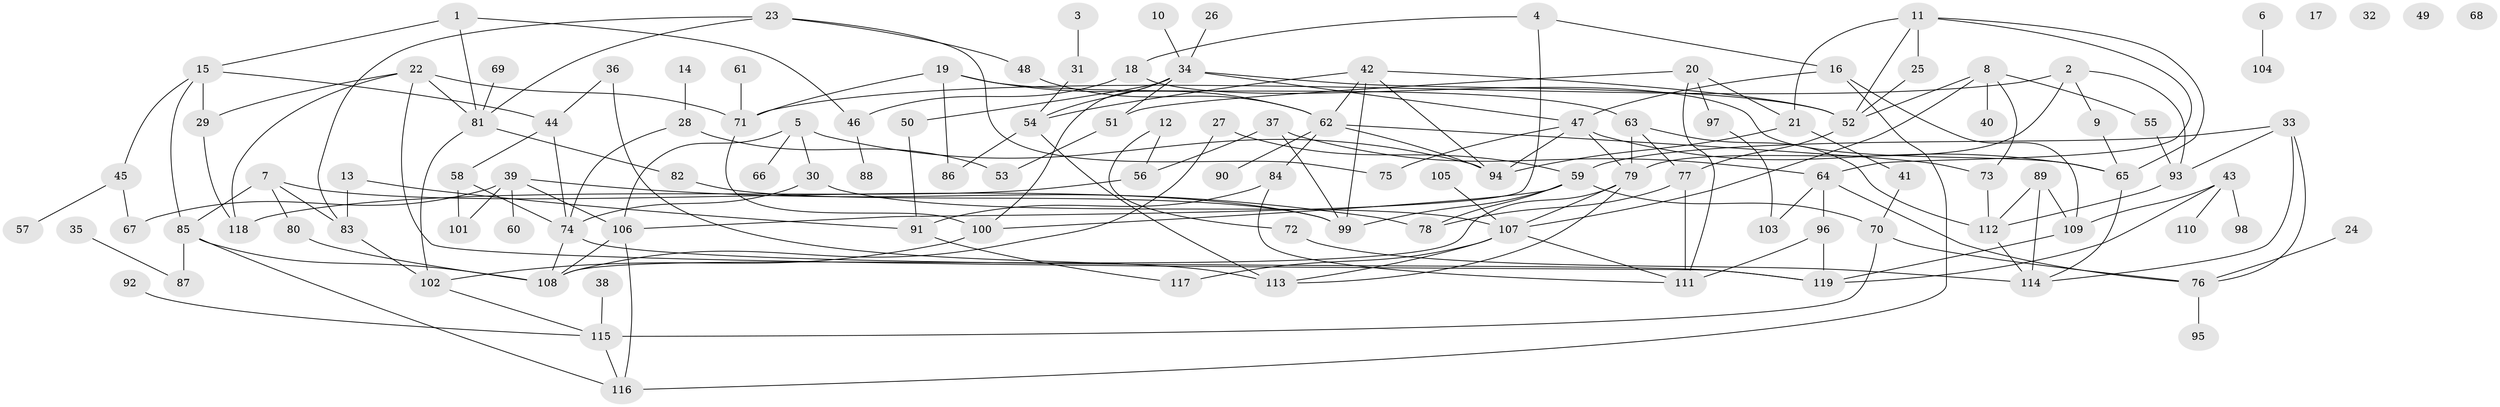 // Generated by graph-tools (version 1.1) at 2025/33/03/09/25 02:33:51]
// undirected, 119 vertices, 187 edges
graph export_dot {
graph [start="1"]
  node [color=gray90,style=filled];
  1;
  2;
  3;
  4;
  5;
  6;
  7;
  8;
  9;
  10;
  11;
  12;
  13;
  14;
  15;
  16;
  17;
  18;
  19;
  20;
  21;
  22;
  23;
  24;
  25;
  26;
  27;
  28;
  29;
  30;
  31;
  32;
  33;
  34;
  35;
  36;
  37;
  38;
  39;
  40;
  41;
  42;
  43;
  44;
  45;
  46;
  47;
  48;
  49;
  50;
  51;
  52;
  53;
  54;
  55;
  56;
  57;
  58;
  59;
  60;
  61;
  62;
  63;
  64;
  65;
  66;
  67;
  68;
  69;
  70;
  71;
  72;
  73;
  74;
  75;
  76;
  77;
  78;
  79;
  80;
  81;
  82;
  83;
  84;
  85;
  86;
  87;
  88;
  89;
  90;
  91;
  92;
  93;
  94;
  95;
  96;
  97;
  98;
  99;
  100;
  101;
  102;
  103;
  104;
  105;
  106;
  107;
  108;
  109;
  110;
  111;
  112;
  113;
  114;
  115;
  116;
  117;
  118;
  119;
  1 -- 15;
  1 -- 46;
  1 -- 81;
  2 -- 9;
  2 -- 71;
  2 -- 79;
  2 -- 93;
  3 -- 31;
  4 -- 16;
  4 -- 18;
  4 -- 106;
  5 -- 30;
  5 -- 66;
  5 -- 94;
  5 -- 106;
  6 -- 104;
  7 -- 80;
  7 -- 83;
  7 -- 85;
  7 -- 99;
  8 -- 40;
  8 -- 52;
  8 -- 55;
  8 -- 73;
  8 -- 107;
  9 -- 65;
  10 -- 34;
  11 -- 21;
  11 -- 25;
  11 -- 52;
  11 -- 64;
  11 -- 65;
  12 -- 56;
  12 -- 72;
  13 -- 83;
  13 -- 91;
  14 -- 28;
  15 -- 29;
  15 -- 44;
  15 -- 45;
  15 -- 85;
  16 -- 47;
  16 -- 109;
  16 -- 116;
  18 -- 46;
  18 -- 65;
  19 -- 62;
  19 -- 63;
  19 -- 71;
  19 -- 86;
  20 -- 21;
  20 -- 51;
  20 -- 97;
  20 -- 111;
  21 -- 41;
  21 -- 94;
  22 -- 29;
  22 -- 71;
  22 -- 81;
  22 -- 118;
  22 -- 119;
  23 -- 48;
  23 -- 75;
  23 -- 81;
  23 -- 83;
  24 -- 76;
  25 -- 52;
  26 -- 34;
  27 -- 59;
  27 -- 108;
  28 -- 53;
  28 -- 74;
  29 -- 118;
  30 -- 74;
  30 -- 107;
  31 -- 54;
  33 -- 59;
  33 -- 76;
  33 -- 93;
  33 -- 114;
  34 -- 47;
  34 -- 50;
  34 -- 51;
  34 -- 52;
  34 -- 54;
  34 -- 100;
  35 -- 87;
  36 -- 44;
  36 -- 113;
  37 -- 56;
  37 -- 64;
  37 -- 99;
  38 -- 115;
  39 -- 60;
  39 -- 67;
  39 -- 78;
  39 -- 101;
  39 -- 106;
  41 -- 70;
  42 -- 52;
  42 -- 54;
  42 -- 62;
  42 -- 94;
  42 -- 99;
  43 -- 98;
  43 -- 109;
  43 -- 110;
  43 -- 119;
  44 -- 58;
  44 -- 74;
  45 -- 57;
  45 -- 67;
  46 -- 88;
  47 -- 65;
  47 -- 75;
  47 -- 79;
  47 -- 94;
  48 -- 62;
  50 -- 91;
  51 -- 53;
  52 -- 77;
  54 -- 86;
  54 -- 113;
  55 -- 93;
  56 -- 118;
  58 -- 74;
  58 -- 101;
  59 -- 70;
  59 -- 78;
  59 -- 99;
  59 -- 100;
  61 -- 71;
  62 -- 73;
  62 -- 84;
  62 -- 90;
  62 -- 94;
  63 -- 77;
  63 -- 79;
  63 -- 112;
  64 -- 76;
  64 -- 96;
  64 -- 103;
  65 -- 114;
  69 -- 81;
  70 -- 76;
  70 -- 115;
  71 -- 100;
  72 -- 114;
  73 -- 112;
  74 -- 108;
  74 -- 119;
  76 -- 95;
  77 -- 78;
  77 -- 111;
  79 -- 107;
  79 -- 108;
  79 -- 113;
  80 -- 108;
  81 -- 82;
  81 -- 102;
  82 -- 99;
  83 -- 102;
  84 -- 91;
  84 -- 111;
  85 -- 87;
  85 -- 108;
  85 -- 116;
  89 -- 109;
  89 -- 112;
  89 -- 114;
  91 -- 117;
  92 -- 115;
  93 -- 112;
  96 -- 111;
  96 -- 119;
  97 -- 103;
  100 -- 102;
  102 -- 115;
  105 -- 107;
  106 -- 108;
  106 -- 116;
  107 -- 111;
  107 -- 113;
  107 -- 117;
  109 -- 119;
  112 -- 114;
  115 -- 116;
}
